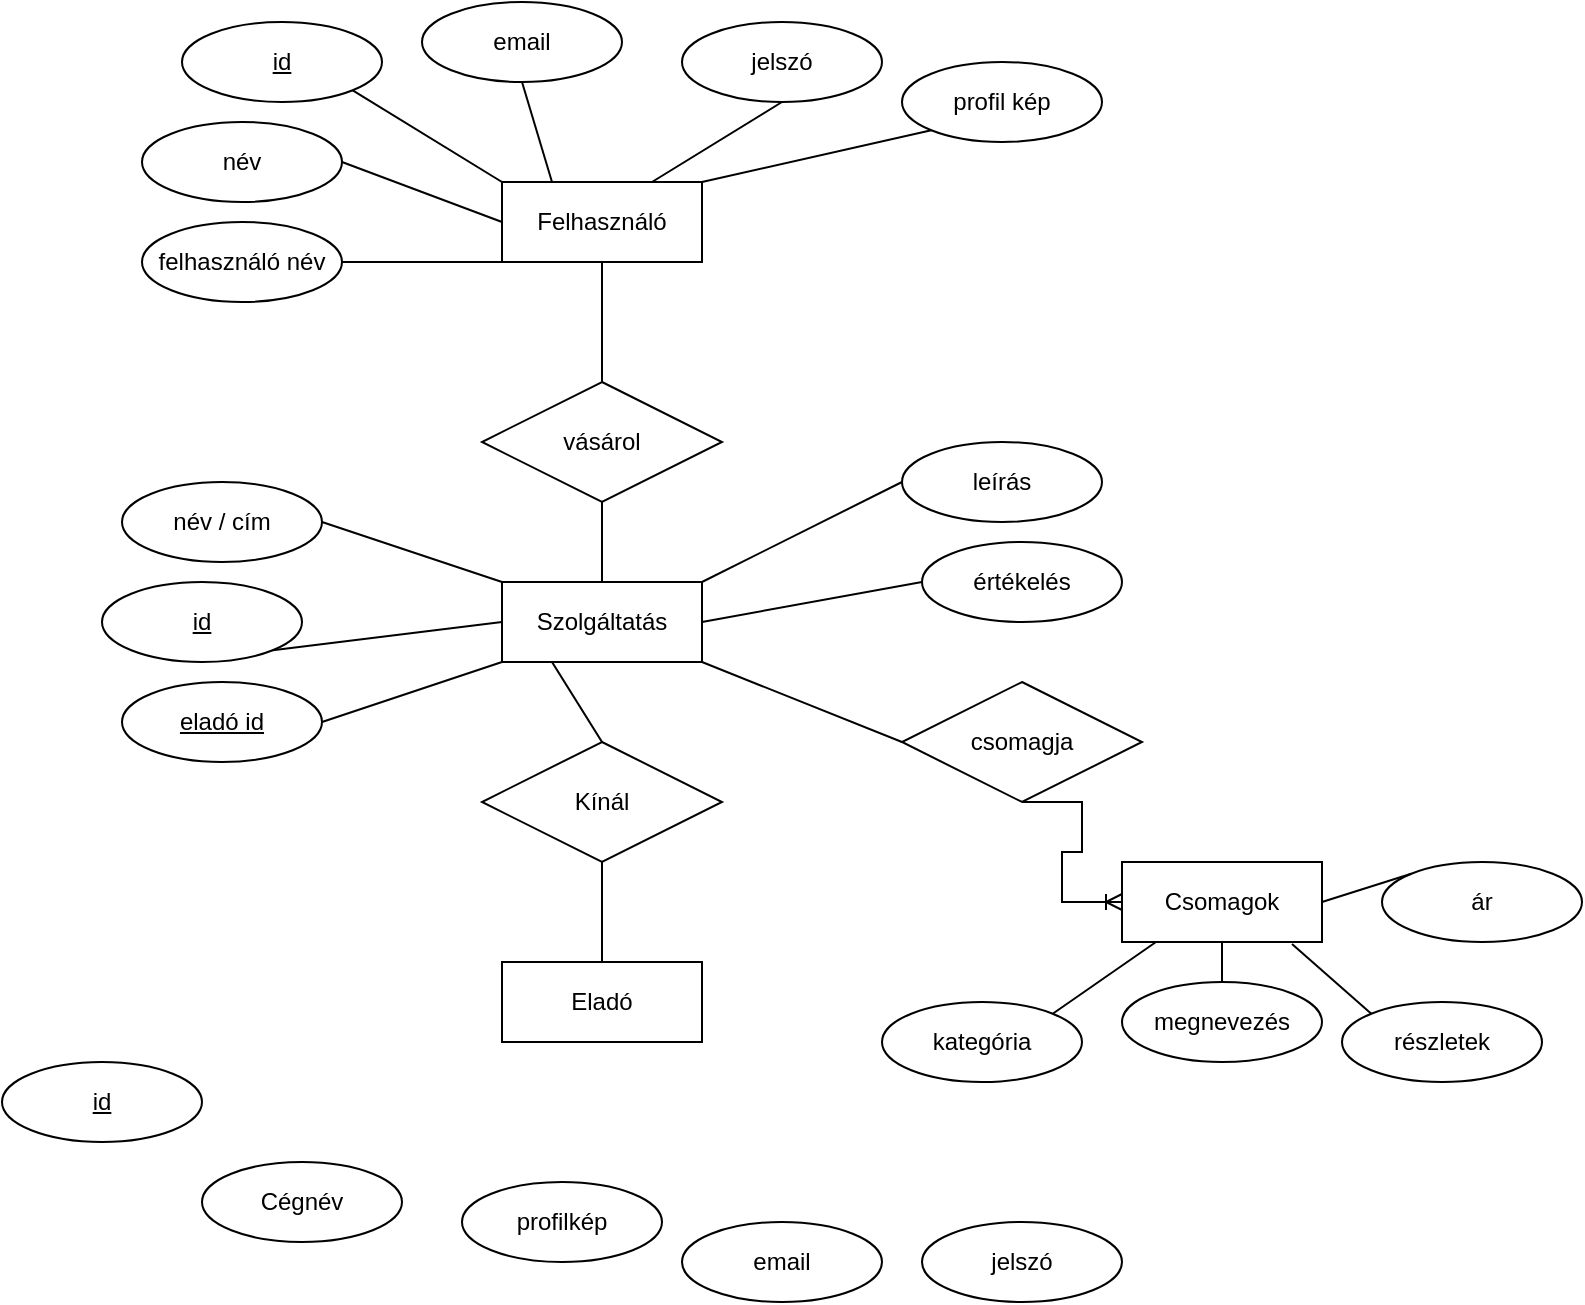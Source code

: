<mxfile version="20.5.3" type="device"><diagram id="pwsaBefhwyAOMtQy48c7" name="Page-1"><mxGraphModel dx="1262" dy="675" grid="1" gridSize="10" guides="1" tooltips="1" connect="1" arrows="1" fold="1" page="1" pageScale="1" pageWidth="850" pageHeight="1100" math="0" shadow="0"><root><mxCell id="0"/><mxCell id="1" parent="0"/><mxCell id="A0bWj8jJoeFs7Rx-uSWb-1" value="Felhasználó" style="whiteSpace=wrap;html=1;align=center;" vertex="1" parent="1"><mxGeometry x="300" y="140" width="100" height="40" as="geometry"/></mxCell><mxCell id="A0bWj8jJoeFs7Rx-uSWb-2" value="&lt;div&gt;név&lt;/div&gt;" style="ellipse;whiteSpace=wrap;html=1;align=center;" vertex="1" parent="1"><mxGeometry x="120" y="110" width="100" height="40" as="geometry"/></mxCell><mxCell id="A0bWj8jJoeFs7Rx-uSWb-3" value="profil kép" style="ellipse;whiteSpace=wrap;html=1;align=center;" vertex="1" parent="1"><mxGeometry x="500" y="80" width="100" height="40" as="geometry"/></mxCell><mxCell id="A0bWj8jJoeFs7Rx-uSWb-4" value="id" style="ellipse;whiteSpace=wrap;html=1;align=center;fontStyle=4;" vertex="1" parent="1"><mxGeometry x="140" y="60" width="100" height="40" as="geometry"/></mxCell><mxCell id="A0bWj8jJoeFs7Rx-uSWb-5" value="felhasználó név" style="ellipse;whiteSpace=wrap;html=1;align=center;" vertex="1" parent="1"><mxGeometry x="120" y="160" width="100" height="40" as="geometry"/></mxCell><mxCell id="A0bWj8jJoeFs7Rx-uSWb-6" value="&lt;div&gt;email&lt;/div&gt;" style="ellipse;whiteSpace=wrap;html=1;align=center;" vertex="1" parent="1"><mxGeometry x="260" y="50" width="100" height="40" as="geometry"/></mxCell><mxCell id="A0bWj8jJoeFs7Rx-uSWb-7" value="jelszó" style="ellipse;whiteSpace=wrap;html=1;align=center;" vertex="1" parent="1"><mxGeometry x="390" y="60" width="100" height="40" as="geometry"/></mxCell><mxCell id="A0bWj8jJoeFs7Rx-uSWb-8" value="" style="endArrow=none;html=1;rounded=0;exitX=1;exitY=0.5;exitDx=0;exitDy=0;entryX=0;entryY=0.5;entryDx=0;entryDy=0;entryPerimeter=0;" edge="1" parent="1" source="A0bWj8jJoeFs7Rx-uSWb-2" target="A0bWj8jJoeFs7Rx-uSWb-1"><mxGeometry relative="1" as="geometry"><mxPoint x="340" y="350" as="sourcePoint"/><mxPoint x="500" y="350" as="targetPoint"/></mxGeometry></mxCell><mxCell id="A0bWj8jJoeFs7Rx-uSWb-10" value="" style="endArrow=none;html=1;rounded=0;entryX=0;entryY=1;entryDx=0;entryDy=0;exitX=1;exitY=0.5;exitDx=0;exitDy=0;" edge="1" parent="1" source="A0bWj8jJoeFs7Rx-uSWb-5" target="A0bWj8jJoeFs7Rx-uSWb-1"><mxGeometry relative="1" as="geometry"><mxPoint x="210" y="150" as="sourcePoint"/><mxPoint x="320" y="280" as="targetPoint"/></mxGeometry></mxCell><mxCell id="A0bWj8jJoeFs7Rx-uSWb-11" value="" style="endArrow=none;html=1;rounded=0;exitX=1;exitY=1;exitDx=0;exitDy=0;entryX=0;entryY=0;entryDx=0;entryDy=0;" edge="1" parent="1" source="A0bWj8jJoeFs7Rx-uSWb-4" target="A0bWj8jJoeFs7Rx-uSWb-1"><mxGeometry relative="1" as="geometry"><mxPoint x="210" y="110" as="sourcePoint"/><mxPoint x="340" y="230" as="targetPoint"/></mxGeometry></mxCell><mxCell id="A0bWj8jJoeFs7Rx-uSWb-12" value="" style="endArrow=none;html=1;rounded=0;exitX=0.5;exitY=1;exitDx=0;exitDy=0;entryX=0.25;entryY=0;entryDx=0;entryDy=0;" edge="1" parent="1" source="A0bWj8jJoeFs7Rx-uSWb-6" target="A0bWj8jJoeFs7Rx-uSWb-1"><mxGeometry relative="1" as="geometry"><mxPoint x="220" y="120" as="sourcePoint"/><mxPoint x="350" y="240" as="targetPoint"/></mxGeometry></mxCell><mxCell id="A0bWj8jJoeFs7Rx-uSWb-13" value="" style="endArrow=none;html=1;rounded=0;exitX=0.5;exitY=1;exitDx=0;exitDy=0;entryX=0.75;entryY=0;entryDx=0;entryDy=0;" edge="1" parent="1" source="A0bWj8jJoeFs7Rx-uSWb-7" target="A0bWj8jJoeFs7Rx-uSWb-1"><mxGeometry relative="1" as="geometry"><mxPoint x="230" y="130" as="sourcePoint"/><mxPoint x="360" y="250" as="targetPoint"/></mxGeometry></mxCell><mxCell id="A0bWj8jJoeFs7Rx-uSWb-14" value="" style="endArrow=none;html=1;rounded=0;exitX=1;exitY=0;exitDx=0;exitDy=0;entryX=0;entryY=1;entryDx=0;entryDy=0;" edge="1" parent="1" source="A0bWj8jJoeFs7Rx-uSWb-1" target="A0bWj8jJoeFs7Rx-uSWb-3"><mxGeometry relative="1" as="geometry"><mxPoint x="240" y="140" as="sourcePoint"/><mxPoint x="370" y="260" as="targetPoint"/></mxGeometry></mxCell><mxCell id="A0bWj8jJoeFs7Rx-uSWb-15" value="Szolgáltatás" style="whiteSpace=wrap;html=1;align=center;" vertex="1" parent="1"><mxGeometry x="300" y="340" width="100" height="40" as="geometry"/></mxCell><mxCell id="A0bWj8jJoeFs7Rx-uSWb-16" value="vásárol" style="shape=rhombus;perimeter=rhombusPerimeter;whiteSpace=wrap;html=1;align=center;" vertex="1" parent="1"><mxGeometry x="290" y="240" width="120" height="60" as="geometry"/></mxCell><mxCell id="A0bWj8jJoeFs7Rx-uSWb-17" value="" style="endArrow=none;html=1;rounded=0;exitX=0.5;exitY=1;exitDx=0;exitDy=0;entryX=0.5;entryY=0;entryDx=0;entryDy=0;" edge="1" parent="1" source="A0bWj8jJoeFs7Rx-uSWb-1" target="A0bWj8jJoeFs7Rx-uSWb-16"><mxGeometry relative="1" as="geometry"><mxPoint x="250" y="150" as="sourcePoint"/><mxPoint x="380" y="270" as="targetPoint"/></mxGeometry></mxCell><mxCell id="A0bWj8jJoeFs7Rx-uSWb-23" value="név / cím" style="ellipse;whiteSpace=wrap;html=1;align=center;" vertex="1" parent="1"><mxGeometry x="110" y="290" width="100" height="40" as="geometry"/></mxCell><mxCell id="A0bWj8jJoeFs7Rx-uSWb-24" value="leírás" style="ellipse;whiteSpace=wrap;html=1;align=center;" vertex="1" parent="1"><mxGeometry x="500" y="270" width="100" height="40" as="geometry"/></mxCell><mxCell id="A0bWj8jJoeFs7Rx-uSWb-25" value="értékelés" style="ellipse;whiteSpace=wrap;html=1;align=center;" vertex="1" parent="1"><mxGeometry x="510" y="320" width="100" height="40" as="geometry"/></mxCell><mxCell id="A0bWj8jJoeFs7Rx-uSWb-27" value="id" style="ellipse;whiteSpace=wrap;html=1;align=center;fontStyle=4;" vertex="1" parent="1"><mxGeometry x="100" y="340" width="100" height="40" as="geometry"/></mxCell><mxCell id="A0bWj8jJoeFs7Rx-uSWb-28" value="eladó id" style="ellipse;whiteSpace=wrap;html=1;align=center;fontStyle=4;" vertex="1" parent="1"><mxGeometry x="110" y="390" width="100" height="40" as="geometry"/></mxCell><mxCell id="A0bWj8jJoeFs7Rx-uSWb-30" value="" style="endArrow=none;html=1;rounded=0;entryX=1;entryY=0.5;entryDx=0;entryDy=0;exitX=0;exitY=0;exitDx=0;exitDy=0;" edge="1" parent="1" source="A0bWj8jJoeFs7Rx-uSWb-15" target="A0bWj8jJoeFs7Rx-uSWb-23"><mxGeometry relative="1" as="geometry"><mxPoint x="510" y="320" as="sourcePoint"/><mxPoint x="670" y="320" as="targetPoint"/></mxGeometry></mxCell><mxCell id="A0bWj8jJoeFs7Rx-uSWb-31" value="" style="endArrow=none;html=1;rounded=0;entryX=0;entryY=0.5;entryDx=0;entryDy=0;exitX=1;exitY=0;exitDx=0;exitDy=0;" edge="1" parent="1" source="A0bWj8jJoeFs7Rx-uSWb-15" target="A0bWj8jJoeFs7Rx-uSWb-24"><mxGeometry relative="1" as="geometry"><mxPoint x="520" y="330" as="sourcePoint"/><mxPoint x="680" y="330" as="targetPoint"/></mxGeometry></mxCell><mxCell id="A0bWj8jJoeFs7Rx-uSWb-32" value="" style="endArrow=none;html=1;rounded=0;entryX=0;entryY=0.5;entryDx=0;entryDy=0;exitX=1;exitY=0.5;exitDx=0;exitDy=0;" edge="1" parent="1" source="A0bWj8jJoeFs7Rx-uSWb-15" target="A0bWj8jJoeFs7Rx-uSWb-25"><mxGeometry relative="1" as="geometry"><mxPoint x="530" y="340" as="sourcePoint"/><mxPoint x="690" y="340" as="targetPoint"/></mxGeometry></mxCell><mxCell id="A0bWj8jJoeFs7Rx-uSWb-33" value="" style="endArrow=none;html=1;rounded=0;entryX=1;entryY=1;entryDx=0;entryDy=0;exitX=0;exitY=0.5;exitDx=0;exitDy=0;" edge="1" parent="1" source="A0bWj8jJoeFs7Rx-uSWb-15" target="A0bWj8jJoeFs7Rx-uSWb-27"><mxGeometry relative="1" as="geometry"><mxPoint x="540" y="350" as="sourcePoint"/><mxPoint x="680" y="330" as="targetPoint"/></mxGeometry></mxCell><mxCell id="A0bWj8jJoeFs7Rx-uSWb-34" value="" style="endArrow=none;html=1;rounded=0;entryX=1;entryY=0.5;entryDx=0;entryDy=0;exitX=0;exitY=1;exitDx=0;exitDy=0;" edge="1" parent="1" source="A0bWj8jJoeFs7Rx-uSWb-15" target="A0bWj8jJoeFs7Rx-uSWb-28"><mxGeometry relative="1" as="geometry"><mxPoint x="550" y="360" as="sourcePoint"/><mxPoint x="710" y="360" as="targetPoint"/></mxGeometry></mxCell><mxCell id="A0bWj8jJoeFs7Rx-uSWb-35" value="Csomagok" style="whiteSpace=wrap;html=1;align=center;" vertex="1" parent="1"><mxGeometry x="610" y="480" width="100" height="40" as="geometry"/></mxCell><mxCell id="A0bWj8jJoeFs7Rx-uSWb-36" value="kategória" style="ellipse;whiteSpace=wrap;html=1;align=center;" vertex="1" parent="1"><mxGeometry x="490" y="550" width="100" height="40" as="geometry"/></mxCell><mxCell id="A0bWj8jJoeFs7Rx-uSWb-38" value="megnevezés" style="ellipse;whiteSpace=wrap;html=1;align=center;" vertex="1" parent="1"><mxGeometry x="610" y="540" width="100" height="40" as="geometry"/></mxCell><mxCell id="A0bWj8jJoeFs7Rx-uSWb-39" value="részletek" style="ellipse;whiteSpace=wrap;html=1;align=center;" vertex="1" parent="1"><mxGeometry x="720" y="550" width="100" height="40" as="geometry"/></mxCell><mxCell id="A0bWj8jJoeFs7Rx-uSWb-40" value="ár" style="ellipse;whiteSpace=wrap;html=1;align=center;" vertex="1" parent="1"><mxGeometry x="740" y="480" width="100" height="40" as="geometry"/></mxCell><mxCell id="A0bWj8jJoeFs7Rx-uSWb-41" value="" style="endArrow=none;html=1;rounded=0;exitX=0;exitY=0;exitDx=0;exitDy=0;entryX=1;entryY=0.5;entryDx=0;entryDy=0;" edge="1" parent="1" source="A0bWj8jJoeFs7Rx-uSWb-40" target="A0bWj8jJoeFs7Rx-uSWb-35"><mxGeometry relative="1" as="geometry"><mxPoint x="560" y="370" as="sourcePoint"/><mxPoint x="720" y="370" as="targetPoint"/></mxGeometry></mxCell><mxCell id="A0bWj8jJoeFs7Rx-uSWb-42" value="" style="endArrow=none;html=1;rounded=0;entryX=0;entryY=0;entryDx=0;entryDy=0;exitX=0.85;exitY=1.025;exitDx=0;exitDy=0;exitPerimeter=0;" edge="1" parent="1" source="A0bWj8jJoeFs7Rx-uSWb-35" target="A0bWj8jJoeFs7Rx-uSWb-39"><mxGeometry relative="1" as="geometry"><mxPoint x="570" y="380" as="sourcePoint"/><mxPoint x="730" y="380" as="targetPoint"/></mxGeometry></mxCell><mxCell id="A0bWj8jJoeFs7Rx-uSWb-43" value="" style="endArrow=none;html=1;rounded=0;entryX=0.5;entryY=0;entryDx=0;entryDy=0;exitX=0.5;exitY=1;exitDx=0;exitDy=0;" edge="1" parent="1" source="A0bWj8jJoeFs7Rx-uSWb-35" target="A0bWj8jJoeFs7Rx-uSWb-38"><mxGeometry relative="1" as="geometry"><mxPoint x="580" y="390" as="sourcePoint"/><mxPoint x="740" y="390" as="targetPoint"/></mxGeometry></mxCell><mxCell id="A0bWj8jJoeFs7Rx-uSWb-44" value="" style="endArrow=none;html=1;rounded=0;exitX=1;exitY=0;exitDx=0;exitDy=0;entryX=0.17;entryY=1;entryDx=0;entryDy=0;entryPerimeter=0;" edge="1" parent="1" source="A0bWj8jJoeFs7Rx-uSWb-36" target="A0bWj8jJoeFs7Rx-uSWb-35"><mxGeometry relative="1" as="geometry"><mxPoint x="590" y="400" as="sourcePoint"/><mxPoint x="750" y="400" as="targetPoint"/></mxGeometry></mxCell><mxCell id="A0bWj8jJoeFs7Rx-uSWb-45" value="csomagja" style="shape=rhombus;perimeter=rhombusPerimeter;whiteSpace=wrap;html=1;align=center;" vertex="1" parent="1"><mxGeometry x="500" y="390" width="120" height="60" as="geometry"/></mxCell><mxCell id="A0bWj8jJoeFs7Rx-uSWb-46" value="" style="endArrow=none;html=1;rounded=0;exitX=1;exitY=1;exitDx=0;exitDy=0;entryX=0;entryY=0.5;entryDx=0;entryDy=0;" edge="1" parent="1" source="A0bWj8jJoeFs7Rx-uSWb-15" target="A0bWj8jJoeFs7Rx-uSWb-45"><mxGeometry relative="1" as="geometry"><mxPoint x="600" y="410" as="sourcePoint"/><mxPoint x="760" y="410" as="targetPoint"/></mxGeometry></mxCell><mxCell id="A0bWj8jJoeFs7Rx-uSWb-47" value="" style="edgeStyle=entityRelationEdgeStyle;fontSize=12;html=1;endArrow=ERoneToMany;rounded=0;exitX=0.5;exitY=1;exitDx=0;exitDy=0;entryX=0;entryY=0.5;entryDx=0;entryDy=0;" edge="1" parent="1" source="A0bWj8jJoeFs7Rx-uSWb-45" target="A0bWj8jJoeFs7Rx-uSWb-35"><mxGeometry width="100" height="100" relative="1" as="geometry"><mxPoint x="370" y="370" as="sourcePoint"/><mxPoint x="470" y="270" as="targetPoint"/></mxGeometry></mxCell><mxCell id="A0bWj8jJoeFs7Rx-uSWb-48" value="Eladó" style="whiteSpace=wrap;html=1;align=center;" vertex="1" parent="1"><mxGeometry x="300" y="530" width="100" height="40" as="geometry"/></mxCell><mxCell id="A0bWj8jJoeFs7Rx-uSWb-49" value="Kínál" style="shape=rhombus;perimeter=rhombusPerimeter;whiteSpace=wrap;html=1;align=center;" vertex="1" parent="1"><mxGeometry x="290" y="420" width="120" height="60" as="geometry"/></mxCell><mxCell id="A0bWj8jJoeFs7Rx-uSWb-50" value="" style="endArrow=none;html=1;rounded=0;exitX=0.5;exitY=1;exitDx=0;exitDy=0;" edge="1" parent="1" source="A0bWj8jJoeFs7Rx-uSWb-16" target="A0bWj8jJoeFs7Rx-uSWb-15"><mxGeometry relative="1" as="geometry"><mxPoint x="610" y="420" as="sourcePoint"/><mxPoint x="770" y="420" as="targetPoint"/></mxGeometry></mxCell><mxCell id="A0bWj8jJoeFs7Rx-uSWb-51" value="" style="endArrow=none;html=1;rounded=0;exitX=0.25;exitY=1;exitDx=0;exitDy=0;entryX=0.5;entryY=0;entryDx=0;entryDy=0;" edge="1" parent="1" source="A0bWj8jJoeFs7Rx-uSWb-15" target="A0bWj8jJoeFs7Rx-uSWb-49"><mxGeometry relative="1" as="geometry"><mxPoint x="620" y="430" as="sourcePoint"/><mxPoint x="780" y="430" as="targetPoint"/></mxGeometry></mxCell><mxCell id="A0bWj8jJoeFs7Rx-uSWb-52" value="" style="endArrow=none;html=1;rounded=0;exitX=0.5;exitY=1;exitDx=0;exitDy=0;entryX=0.5;entryY=0;entryDx=0;entryDy=0;" edge="1" parent="1" source="A0bWj8jJoeFs7Rx-uSWb-49" target="A0bWj8jJoeFs7Rx-uSWb-48"><mxGeometry relative="1" as="geometry"><mxPoint x="630" y="440" as="sourcePoint"/><mxPoint x="790" y="440" as="targetPoint"/></mxGeometry></mxCell><mxCell id="A0bWj8jJoeFs7Rx-uSWb-53" value="Cégnév" style="ellipse;whiteSpace=wrap;html=1;align=center;" vertex="1" parent="1"><mxGeometry x="150" y="630" width="100" height="40" as="geometry"/></mxCell><mxCell id="A0bWj8jJoeFs7Rx-uSWb-54" value="&lt;div&gt;profilkép&lt;/div&gt;" style="ellipse;whiteSpace=wrap;html=1;align=center;" vertex="1" parent="1"><mxGeometry x="280" y="640" width="100" height="40" as="geometry"/></mxCell><mxCell id="A0bWj8jJoeFs7Rx-uSWb-56" value="id" style="ellipse;whiteSpace=wrap;html=1;align=center;fontStyle=4;" vertex="1" parent="1"><mxGeometry x="50" y="580" width="100" height="40" as="geometry"/></mxCell><mxCell id="A0bWj8jJoeFs7Rx-uSWb-58" value="email" style="ellipse;whiteSpace=wrap;html=1;align=center;" vertex="1" parent="1"><mxGeometry x="390" y="660" width="100" height="40" as="geometry"/></mxCell><mxCell id="A0bWj8jJoeFs7Rx-uSWb-59" value="jelszó" style="ellipse;whiteSpace=wrap;html=1;align=center;" vertex="1" parent="1"><mxGeometry x="510" y="660" width="100" height="40" as="geometry"/></mxCell></root></mxGraphModel></diagram></mxfile>